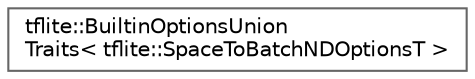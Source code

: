 digraph "Graphical Class Hierarchy"
{
 // LATEX_PDF_SIZE
  bgcolor="transparent";
  edge [fontname=Helvetica,fontsize=10,labelfontname=Helvetica,labelfontsize=10];
  node [fontname=Helvetica,fontsize=10,shape=box,height=0.2,width=0.4];
  rankdir="LR";
  Node0 [id="Node000000",label="tflite::BuiltinOptionsUnion\lTraits\< tflite::SpaceToBatchNDOptionsT \>",height=0.2,width=0.4,color="grey40", fillcolor="white", style="filled",URL="$structtflite_1_1_builtin_options_union_traits_3_01tflite_1_1_space_to_batch_n_d_options_t_01_4.html",tooltip=" "];
}
